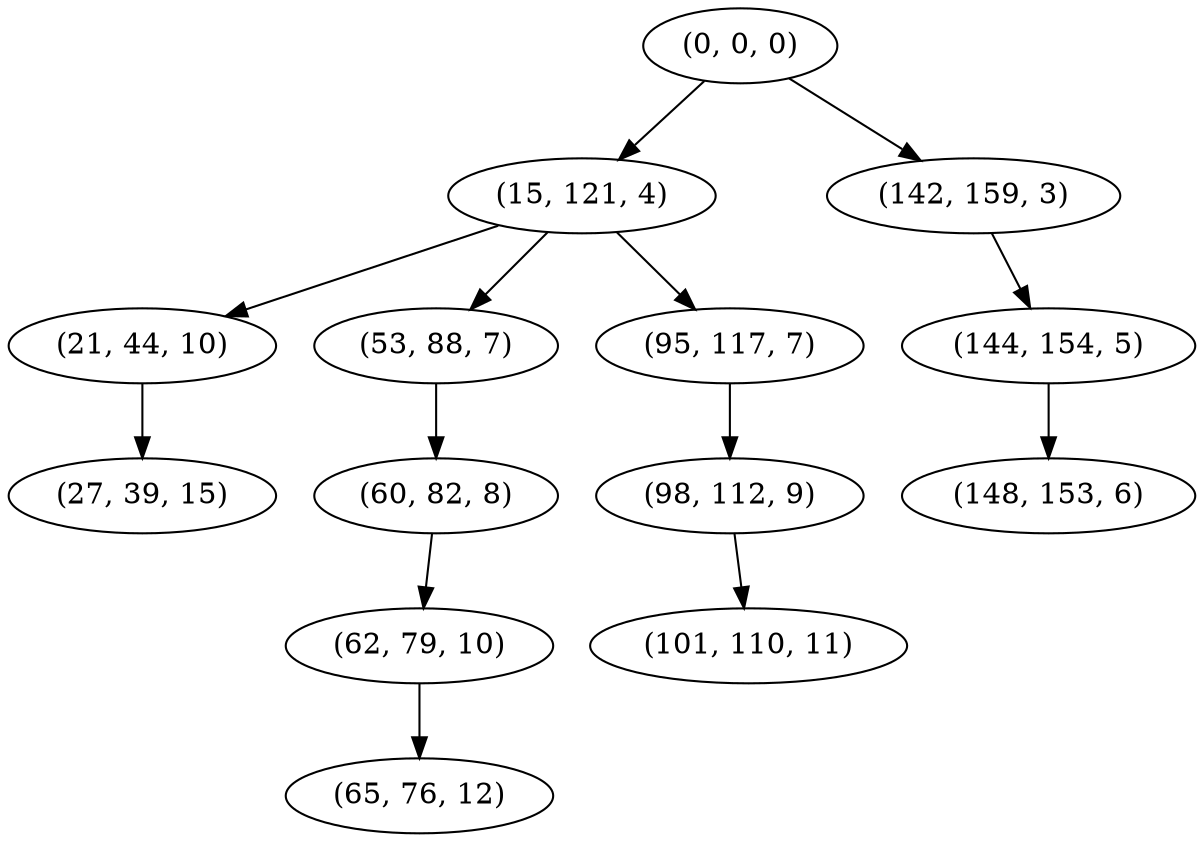 digraph tree {
    "(0, 0, 0)";
    "(15, 121, 4)";
    "(21, 44, 10)";
    "(27, 39, 15)";
    "(53, 88, 7)";
    "(60, 82, 8)";
    "(62, 79, 10)";
    "(65, 76, 12)";
    "(95, 117, 7)";
    "(98, 112, 9)";
    "(101, 110, 11)";
    "(142, 159, 3)";
    "(144, 154, 5)";
    "(148, 153, 6)";
    "(0, 0, 0)" -> "(15, 121, 4)";
    "(0, 0, 0)" -> "(142, 159, 3)";
    "(15, 121, 4)" -> "(21, 44, 10)";
    "(15, 121, 4)" -> "(53, 88, 7)";
    "(15, 121, 4)" -> "(95, 117, 7)";
    "(21, 44, 10)" -> "(27, 39, 15)";
    "(53, 88, 7)" -> "(60, 82, 8)";
    "(60, 82, 8)" -> "(62, 79, 10)";
    "(62, 79, 10)" -> "(65, 76, 12)";
    "(95, 117, 7)" -> "(98, 112, 9)";
    "(98, 112, 9)" -> "(101, 110, 11)";
    "(142, 159, 3)" -> "(144, 154, 5)";
    "(144, 154, 5)" -> "(148, 153, 6)";
}
